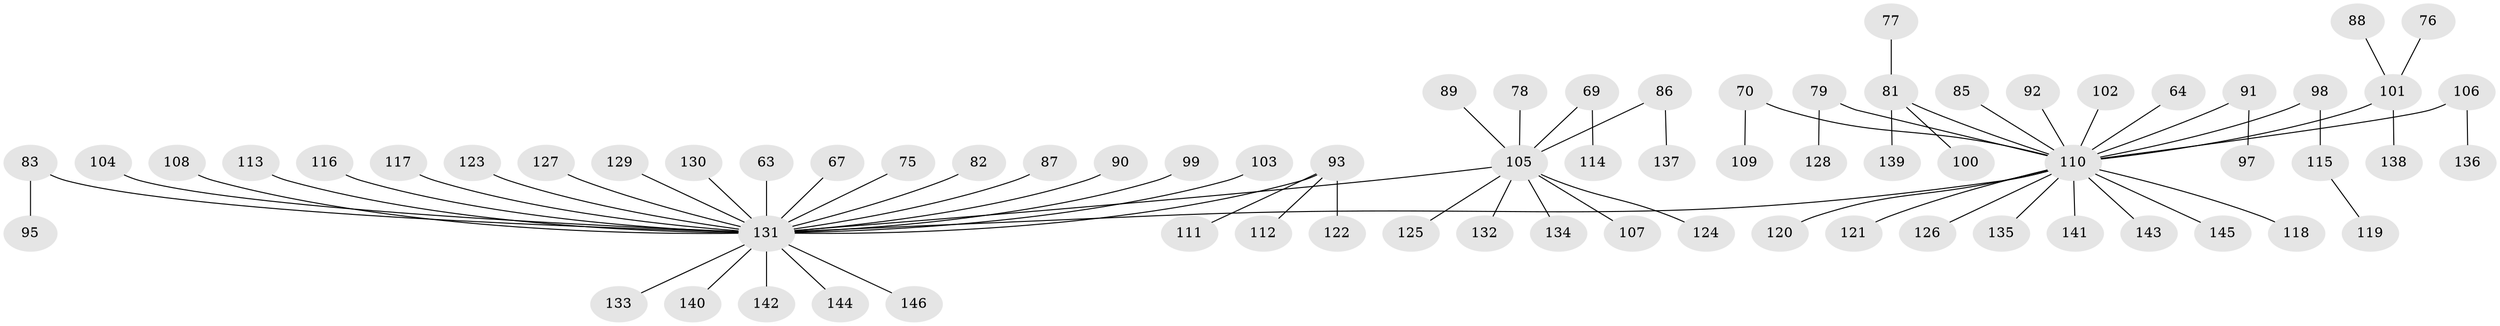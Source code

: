 // original degree distribution, {4: 0.08904109589041095, 7: 0.0136986301369863, 6: 0.02054794520547945, 2: 0.2602739726027397, 5: 0.0273972602739726, 9: 0.00684931506849315, 3: 0.0547945205479452, 1: 0.5273972602739726}
// Generated by graph-tools (version 1.1) at 2025/52/03/09/25 04:52:26]
// undirected, 73 vertices, 72 edges
graph export_dot {
graph [start="1"]
  node [color=gray90,style=filled];
  63;
  64 [super="+26"];
  67;
  69;
  70;
  75;
  76;
  77;
  78;
  79;
  81 [super="+20+61+73"];
  82;
  83;
  85;
  86;
  87;
  88;
  89;
  90;
  91;
  92 [super="+57"];
  93;
  95;
  97;
  98;
  99;
  100;
  101 [super="+48"];
  102;
  103;
  104;
  105 [super="+5+6+27+13+16+18+56+36+68+72+58+62+74"];
  106;
  107;
  108;
  109;
  110 [super="+12+66+96+41+43+46+47+49+51+94"];
  111;
  112;
  113;
  114;
  115;
  116;
  117;
  118;
  119;
  120;
  121;
  122;
  123 [super="+40"];
  124;
  125;
  126;
  127;
  128;
  129;
  130;
  131 [super="+80+71+55+59+54"];
  132;
  133;
  134;
  135;
  136;
  137;
  138;
  139;
  140;
  141;
  142;
  143;
  144;
  145;
  146;
  63 -- 131;
  64 -- 110;
  67 -- 131;
  69 -- 114;
  69 -- 105;
  70 -- 109;
  70 -- 110;
  75 -- 131;
  76 -- 101;
  77 -- 81;
  78 -- 105;
  79 -- 128;
  79 -- 110;
  81 -- 100;
  81 -- 139;
  81 -- 110;
  82 -- 131;
  83 -- 95;
  83 -- 131;
  85 -- 110;
  86 -- 137;
  86 -- 105;
  87 -- 131;
  88 -- 101;
  89 -- 105;
  90 -- 131;
  91 -- 97;
  91 -- 110;
  92 -- 110;
  93 -- 111;
  93 -- 112;
  93 -- 122;
  93 -- 131;
  98 -- 115;
  98 -- 110;
  99 -- 131;
  101 -- 138;
  101 -- 110;
  102 -- 110;
  103 -- 131;
  104 -- 131;
  105 -- 134;
  105 -- 132;
  105 -- 125;
  105 -- 107;
  105 -- 124;
  105 -- 131;
  106 -- 136;
  106 -- 110;
  108 -- 131;
  110 -- 143;
  110 -- 145;
  110 -- 121;
  110 -- 118;
  110 -- 120;
  110 -- 141;
  110 -- 135;
  110 -- 131;
  110 -- 126;
  113 -- 131;
  115 -- 119;
  116 -- 131;
  117 -- 131;
  123 -- 131;
  127 -- 131;
  129 -- 131;
  130 -- 131;
  131 -- 133;
  131 -- 140;
  131 -- 142;
  131 -- 144;
  131 -- 146;
}
